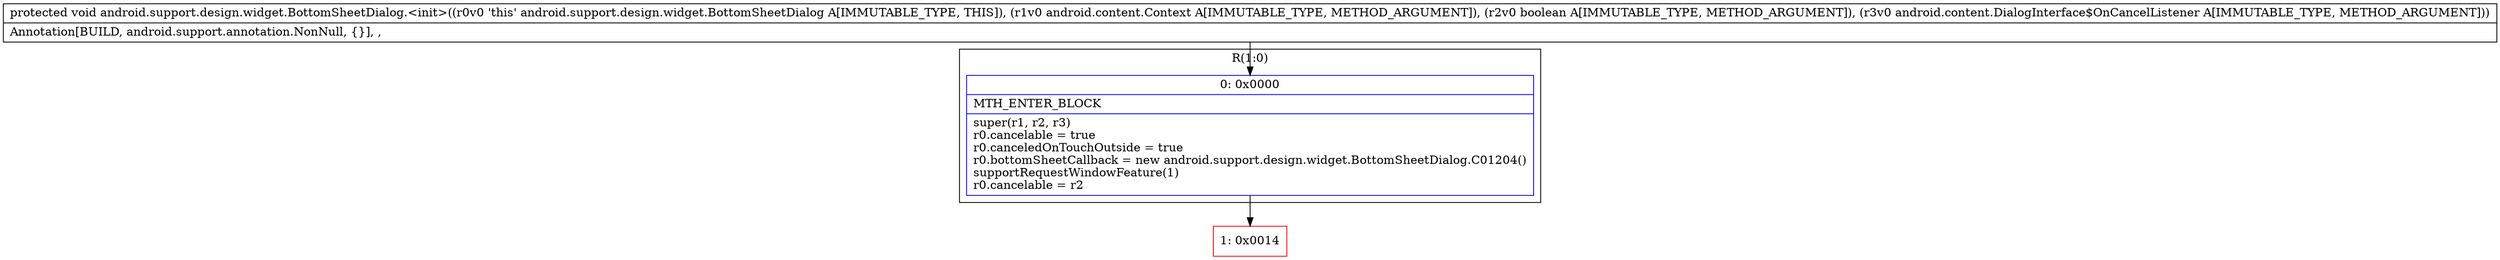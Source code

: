 digraph "CFG forandroid.support.design.widget.BottomSheetDialog.\<init\>(Landroid\/content\/Context;ZLandroid\/content\/DialogInterface$OnCancelListener;)V" {
subgraph cluster_Region_2074269807 {
label = "R(1:0)";
node [shape=record,color=blue];
Node_0 [shape=record,label="{0\:\ 0x0000|MTH_ENTER_BLOCK\l|super(r1, r2, r3)\lr0.cancelable = true\lr0.canceledOnTouchOutside = true\lr0.bottomSheetCallback = new android.support.design.widget.BottomSheetDialog.C01204()\lsupportRequestWindowFeature(1)\lr0.cancelable = r2\l}"];
}
Node_1 [shape=record,color=red,label="{1\:\ 0x0014}"];
MethodNode[shape=record,label="{protected void android.support.design.widget.BottomSheetDialog.\<init\>((r0v0 'this' android.support.design.widget.BottomSheetDialog A[IMMUTABLE_TYPE, THIS]), (r1v0 android.content.Context A[IMMUTABLE_TYPE, METHOD_ARGUMENT]), (r2v0 boolean A[IMMUTABLE_TYPE, METHOD_ARGUMENT]), (r3v0 android.content.DialogInterface$OnCancelListener A[IMMUTABLE_TYPE, METHOD_ARGUMENT]))  | Annotation[BUILD, android.support.annotation.NonNull, \{\}], , \l}"];
MethodNode -> Node_0;
Node_0 -> Node_1;
}

